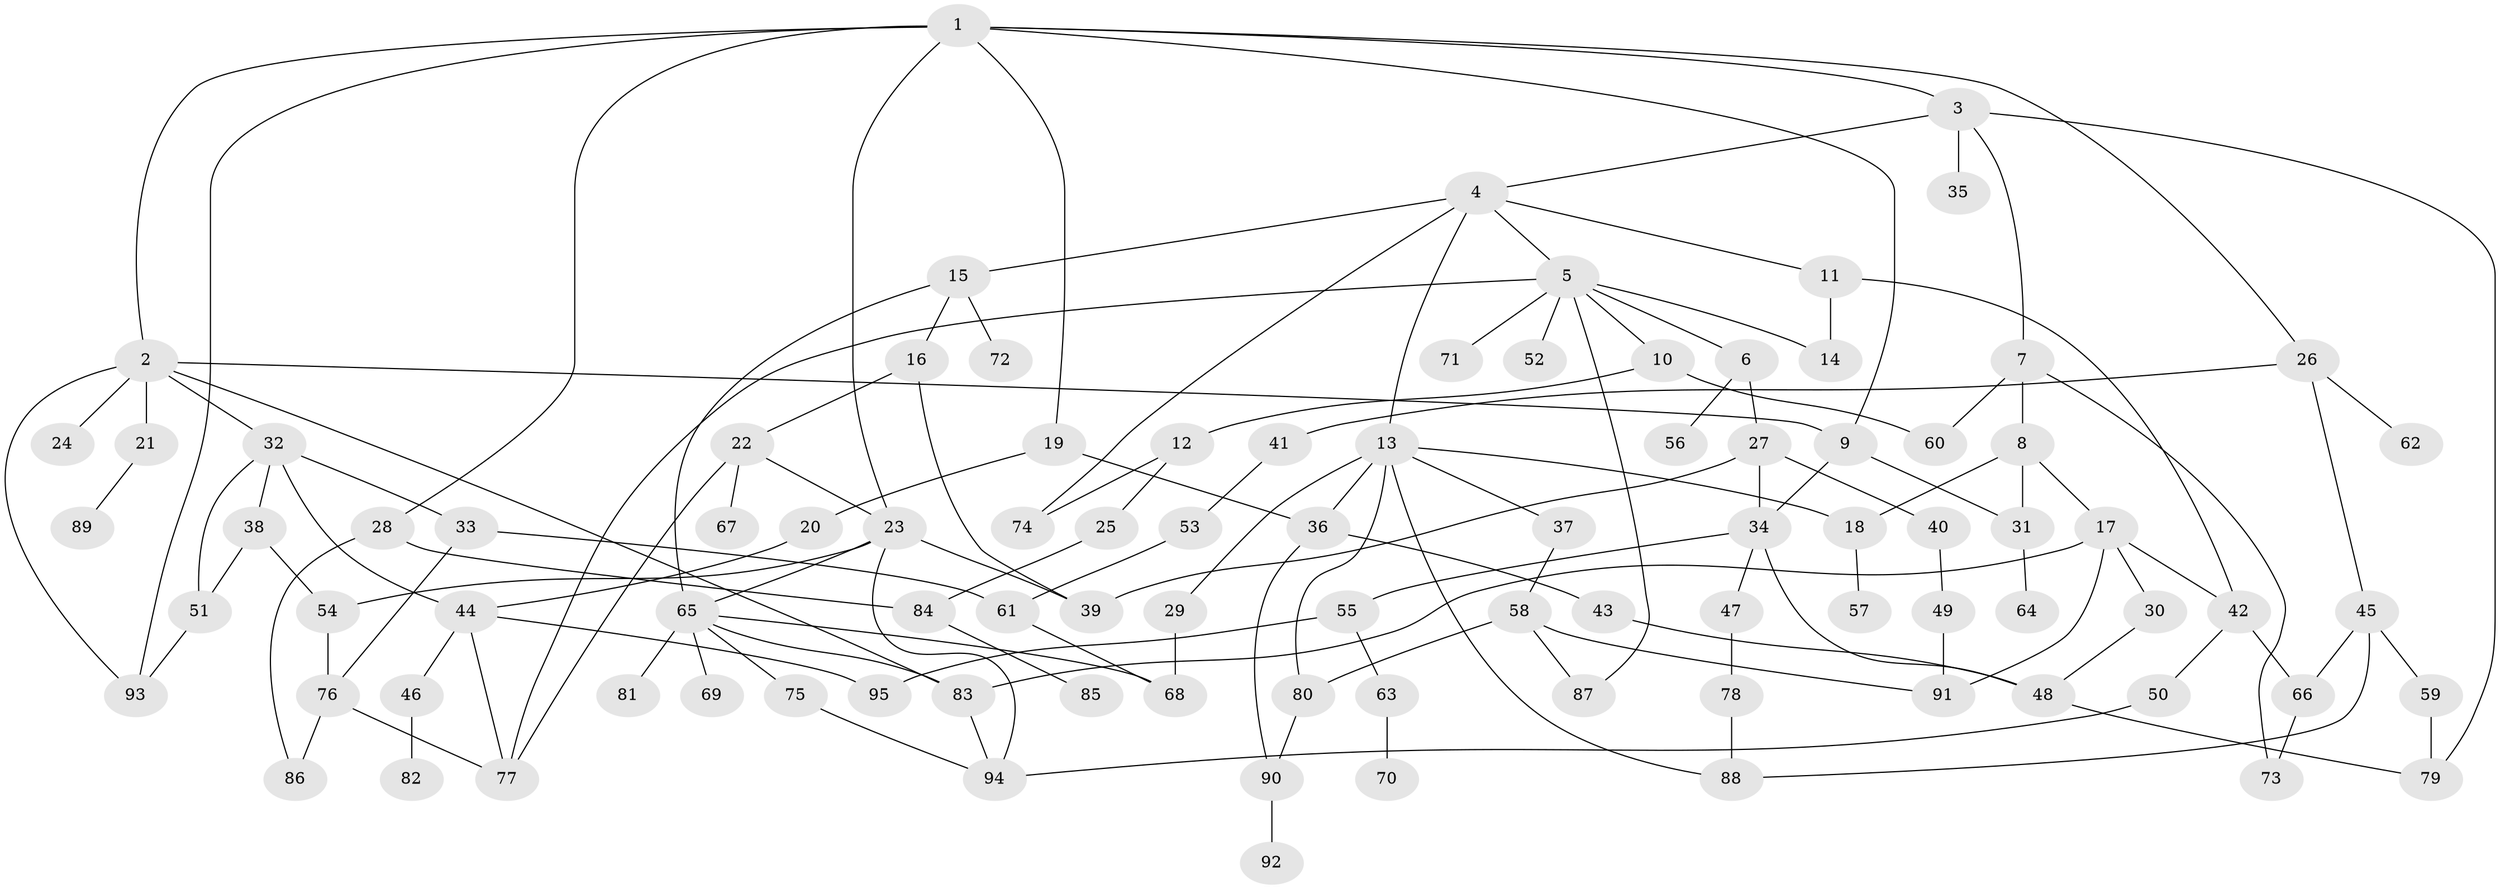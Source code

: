 // coarse degree distribution, {10: 0.015384615384615385, 9: 0.03076923076923077, 4: 0.09230769230769231, 8: 0.03076923076923077, 5: 0.1076923076923077, 7: 0.046153846153846156, 3: 0.24615384615384617, 6: 0.015384615384615385, 2: 0.2, 1: 0.2153846153846154}
// Generated by graph-tools (version 1.1) at 2025/41/03/06/25 10:41:27]
// undirected, 95 vertices, 140 edges
graph export_dot {
graph [start="1"]
  node [color=gray90,style=filled];
  1;
  2;
  3;
  4;
  5;
  6;
  7;
  8;
  9;
  10;
  11;
  12;
  13;
  14;
  15;
  16;
  17;
  18;
  19;
  20;
  21;
  22;
  23;
  24;
  25;
  26;
  27;
  28;
  29;
  30;
  31;
  32;
  33;
  34;
  35;
  36;
  37;
  38;
  39;
  40;
  41;
  42;
  43;
  44;
  45;
  46;
  47;
  48;
  49;
  50;
  51;
  52;
  53;
  54;
  55;
  56;
  57;
  58;
  59;
  60;
  61;
  62;
  63;
  64;
  65;
  66;
  67;
  68;
  69;
  70;
  71;
  72;
  73;
  74;
  75;
  76;
  77;
  78;
  79;
  80;
  81;
  82;
  83;
  84;
  85;
  86;
  87;
  88;
  89;
  90;
  91;
  92;
  93;
  94;
  95;
  1 -- 2;
  1 -- 3;
  1 -- 19;
  1 -- 23;
  1 -- 26;
  1 -- 28;
  1 -- 93;
  1 -- 9;
  2 -- 9;
  2 -- 21;
  2 -- 24;
  2 -- 32;
  2 -- 93;
  2 -- 83;
  3 -- 4;
  3 -- 7;
  3 -- 35;
  3 -- 79;
  4 -- 5;
  4 -- 11;
  4 -- 13;
  4 -- 15;
  4 -- 74;
  5 -- 6;
  5 -- 10;
  5 -- 52;
  5 -- 71;
  5 -- 87;
  5 -- 14;
  5 -- 77;
  6 -- 27;
  6 -- 56;
  7 -- 8;
  7 -- 73;
  7 -- 60;
  8 -- 17;
  8 -- 31;
  8 -- 18;
  9 -- 34;
  9 -- 31;
  10 -- 12;
  10 -- 60;
  11 -- 14;
  11 -- 42;
  12 -- 25;
  12 -- 74;
  13 -- 18;
  13 -- 29;
  13 -- 37;
  13 -- 80;
  13 -- 36;
  13 -- 88;
  15 -- 16;
  15 -- 72;
  15 -- 65;
  16 -- 22;
  16 -- 39;
  17 -- 30;
  17 -- 42;
  17 -- 83;
  17 -- 91;
  18 -- 57;
  19 -- 20;
  19 -- 36;
  20 -- 44;
  21 -- 89;
  22 -- 67;
  22 -- 77;
  22 -- 23;
  23 -- 39;
  23 -- 54;
  23 -- 65;
  23 -- 94;
  25 -- 84;
  26 -- 41;
  26 -- 45;
  26 -- 62;
  27 -- 40;
  27 -- 39;
  27 -- 34;
  28 -- 84;
  28 -- 86;
  29 -- 68;
  30 -- 48;
  31 -- 64;
  32 -- 33;
  32 -- 38;
  32 -- 51;
  32 -- 44;
  33 -- 61;
  33 -- 76;
  34 -- 47;
  34 -- 48;
  34 -- 55;
  36 -- 43;
  36 -- 90;
  37 -- 58;
  38 -- 51;
  38 -- 54;
  40 -- 49;
  41 -- 53;
  42 -- 50;
  42 -- 66;
  43 -- 48;
  44 -- 46;
  44 -- 95;
  44 -- 77;
  45 -- 59;
  45 -- 66;
  45 -- 88;
  46 -- 82;
  47 -- 78;
  48 -- 79;
  49 -- 91;
  50 -- 94;
  51 -- 93;
  53 -- 61;
  54 -- 76;
  55 -- 63;
  55 -- 95;
  58 -- 80;
  58 -- 91;
  58 -- 87;
  59 -- 79;
  61 -- 68;
  63 -- 70;
  65 -- 68;
  65 -- 69;
  65 -- 75;
  65 -- 81;
  65 -- 83;
  66 -- 73;
  75 -- 94;
  76 -- 77;
  76 -- 86;
  78 -- 88;
  80 -- 90;
  83 -- 94;
  84 -- 85;
  90 -- 92;
}
